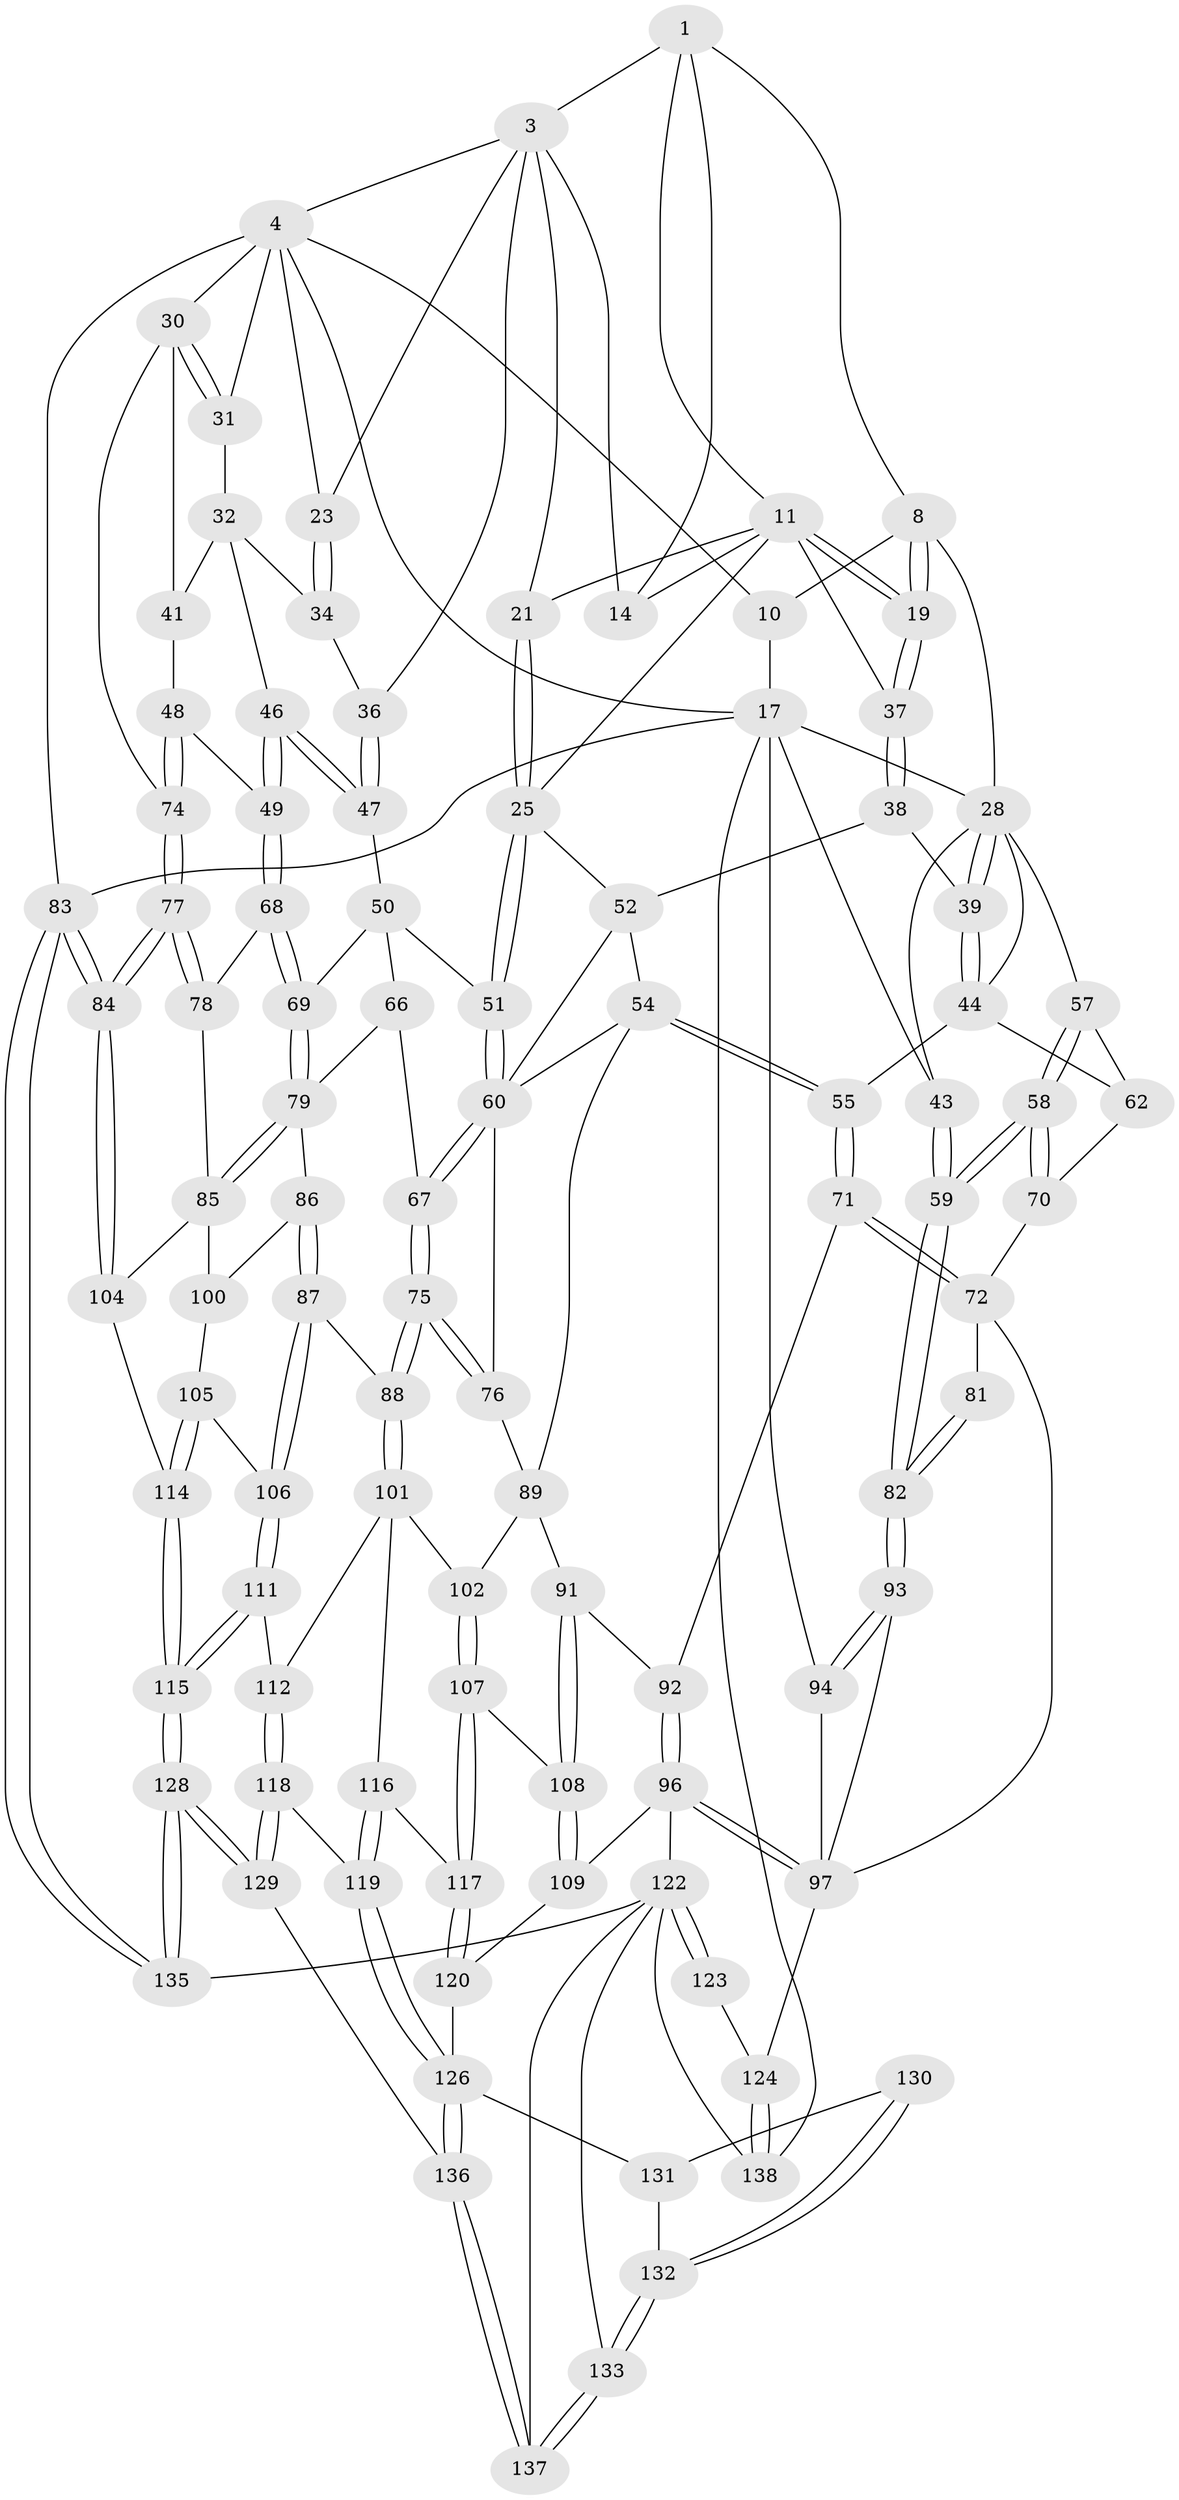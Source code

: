 // original degree distribution, {3: 0.02127659574468085, 5: 0.5035460992907801, 4: 0.24113475177304963, 6: 0.23404255319148937}
// Generated by graph-tools (version 1.1) at 2025/21/03/04/25 18:21:11]
// undirected, 98 vertices, 234 edges
graph export_dot {
graph [start="1"]
  node [color=gray90,style=filled];
  1 [pos="+0.21151482610318137+0",super="+7+2"];
  3 [pos="+0.766587678067332+0",super="+15"];
  4 [pos="+1+0",super="+5+22"];
  8 [pos="+0.2087437915439865+0.08283742514640627",super="+9"];
  10 [pos="+0.07223415202401942+0.06346831304374027"];
  11 [pos="+0.3668177752841346+0.12965427794031953",super="+12"];
  14 [pos="+0.5407281532314723+0"];
  17 [pos="+0+0.06417176775521127",super="+95+18"];
  19 [pos="+0.3575008139995657+0.15268138550792976"];
  21 [pos="+0.6018865249754403+0.23964100294928803"];
  23 [pos="+0.8104419603589008+0.14774404230399282",super="+24"];
  25 [pos="+0.5581793570581592+0.276367745745896",super="+26"];
  28 [pos="+0.17236262477971306+0.15877730508644658",super="+29"];
  30 [pos="+1+0",super="+40"];
  31 [pos="+0.9068398026343029+0.1847530109223073"];
  32 [pos="+0.9013862205040124+0.21817179627218597",super="+33"];
  34 [pos="+0.8418816229232664+0.27508282349572777",super="+35"];
  36 [pos="+0.6954040211510608+0.2397325703001745"];
  37 [pos="+0.34848399680358516+0.21226411923007782"];
  38 [pos="+0.31614579592534964+0.24713398585518992"];
  39 [pos="+0.2739935467861333+0.2598973761346846"];
  41 [pos="+0.9957548504484915+0.25283832698843894"];
  43 [pos="+0+0.2629039941019427"];
  44 [pos="+0.23313336709260343+0.3107838355765826",super="+56"];
  46 [pos="+0.8275741112017605+0.354607548259196"];
  47 [pos="+0.7909727404818407+0.3461435798176442"];
  48 [pos="+0.8520009198266046+0.3805843794239075"];
  49 [pos="+0.8492871518201923+0.3812236144927634"];
  50 [pos="+0.6570542096440543+0.38694992969643555",super="+65"];
  51 [pos="+0.5923863987552411+0.345109056640817"];
  52 [pos="+0.45735584237339455+0.36334281114044803",super="+53"];
  54 [pos="+0.3699219192402877+0.46828915081033456",super="+64"];
  55 [pos="+0.28511632179917507+0.5091676831507254"];
  57 [pos="+0.07332770532765041+0.3822837452230145"];
  58 [pos="+0+0.45545226174252734"];
  59 [pos="+0+0.5699359460119228"];
  60 [pos="+0.5322651512950654+0.45179268168244235",super="+61"];
  62 [pos="+0.13371755100149174+0.4331110240468854"];
  66 [pos="+0.6506825597051683+0.4706560296292359"];
  67 [pos="+0.6089761083545334+0.4941820563592915"];
  68 [pos="+0.8492153916646408+0.38345032075224805"];
  69 [pos="+0.8052102817049818+0.48328234848433876"];
  70 [pos="+0.11570181751069226+0.47008530014147853"];
  71 [pos="+0.28319381577924685+0.5158008973766723"];
  72 [pos="+0.21406596445632298+0.5727999755726639",super="+73+98"];
  74 [pos="+1+0.38170528252232344"];
  75 [pos="+0.5841882544349365+0.5940035769179525"];
  76 [pos="+0.5185047417570288+0.5847678882671428"];
  77 [pos="+1+0.43724266855547655"];
  78 [pos="+0.9468526789243066+0.49553126822996785"];
  79 [pos="+0.781658400956762+0.5467548029620404",super="+80"];
  81 [pos="+0+0.5704999693832824"];
  82 [pos="+0+0.6177272104163025"];
  83 [pos="+1+1"];
  84 [pos="+1+0.6745112500025928"];
  85 [pos="+0.9379959964976082+0.6002634786243564",super="+99"];
  86 [pos="+0.749379038729246+0.5937058975868078"];
  87 [pos="+0.7153322863182591+0.627062208094602"];
  88 [pos="+0.649379981035493+0.653967353388747"];
  89 [pos="+0.48222327625512196+0.5980022568057881",super="+90"];
  91 [pos="+0.40667380496405525+0.6573419736494576"];
  92 [pos="+0.3441580379085414+0.594927844013311"];
  93 [pos="+0+0.6639994299614772"];
  94 [pos="+0+0.779245014278379"];
  96 [pos="+0.22942920628610947+0.7466055383156225",super="+110"];
  97 [pos="+0.18293804579502546+0.7146322864313822",super="+103"];
  100 [pos="+0.8468093298384218+0.6816990966263353"];
  101 [pos="+0.6246671166572535+0.7212745889851027",super="+113"];
  102 [pos="+0.5053973121123797+0.7063758855252878"];
  104 [pos="+1+0.6796113748956647"];
  105 [pos="+0.8171048959309379+0.7387016318069572"];
  106 [pos="+0.777034867373134+0.7300861257006453"];
  107 [pos="+0.48067824447619806+0.7893131703274485"];
  108 [pos="+0.3741561950741574+0.7253713313359695"];
  109 [pos="+0.3035173264776262+0.7867244816849432",super="+121"];
  111 [pos="+0.7204853838468234+0.8168062897676287"];
  112 [pos="+0.6562740048156278+0.7980318415475286"];
  114 [pos="+0.8849145891747473+0.8349730623542854"];
  115 [pos="+0.857246744684738+0.9352395627707344"];
  116 [pos="+0.542640689494474+0.7820476308011844"];
  117 [pos="+0.48731726279338095+0.8021465545753211"];
  118 [pos="+0.6160619899252164+0.8650376870210359"];
  119 [pos="+0.5736920234980039+0.8897854869277474"];
  120 [pos="+0.4795315728575602+0.8564109367973057"];
  122 [pos="+0.2636734199273568+0.8756909017198856",super="+134"];
  123 [pos="+0.24023815982901267+0.9014878760547348"];
  124 [pos="+0.11124383639047264+0.8991538031869506"];
  126 [pos="+0.5198482938326722+0.929827854320062",super="+127"];
  128 [pos="+0.8922813105386822+1"];
  129 [pos="+0.6930903634671515+0.9494592480832715"];
  130 [pos="+0.39060898176867653+0.8643807790570104"];
  131 [pos="+0.4123022701497314+0.9125504587495418"];
  132 [pos="+0.3774920205891324+0.9221489489884117"];
  133 [pos="+0.36345276023244666+0.9332622594369434"];
  135 [pos="+0.9537506930478872+1"];
  136 [pos="+0.5197067470433488+0.9368620875484366"];
  137 [pos="+0.5113246244500509+1"];
  138 [pos="+0+1"];
  1 -- 8;
  1 -- 11;
  1 -- 3;
  1 -- 14;
  3 -- 4;
  3 -- 36;
  3 -- 21;
  3 -- 14;
  3 -- 23;
  4 -- 17;
  4 -- 83;
  4 -- 10;
  4 -- 30;
  4 -- 23;
  4 -- 31;
  8 -- 19;
  8 -- 19;
  8 -- 10;
  8 -- 28;
  10 -- 17;
  11 -- 19;
  11 -- 19;
  11 -- 21;
  11 -- 37;
  11 -- 25;
  11 -- 14;
  17 -- 43;
  17 -- 138;
  17 -- 83;
  17 -- 94;
  17 -- 28;
  19 -- 37;
  19 -- 37;
  21 -- 25;
  21 -- 25;
  23 -- 34 [weight=2];
  23 -- 34;
  25 -- 51;
  25 -- 51;
  25 -- 52;
  28 -- 39;
  28 -- 39;
  28 -- 57;
  28 -- 43;
  28 -- 44;
  30 -- 31;
  30 -- 31;
  30 -- 41;
  30 -- 74;
  31 -- 32;
  32 -- 41;
  32 -- 34;
  32 -- 46;
  34 -- 36;
  36 -- 47;
  36 -- 47;
  37 -- 38;
  37 -- 38;
  38 -- 39;
  38 -- 52;
  39 -- 44;
  39 -- 44;
  41 -- 48;
  43 -- 59;
  43 -- 59;
  44 -- 62;
  44 -- 55;
  46 -- 47;
  46 -- 47;
  46 -- 49;
  46 -- 49;
  47 -- 50;
  48 -- 49;
  48 -- 74;
  48 -- 74;
  49 -- 68;
  49 -- 68;
  50 -- 51;
  50 -- 69;
  50 -- 66;
  51 -- 60;
  51 -- 60;
  52 -- 60;
  52 -- 54;
  54 -- 55;
  54 -- 55;
  54 -- 89;
  54 -- 60;
  55 -- 71;
  55 -- 71;
  57 -- 58;
  57 -- 58;
  57 -- 62;
  58 -- 59;
  58 -- 59;
  58 -- 70;
  58 -- 70;
  59 -- 82;
  59 -- 82;
  60 -- 67;
  60 -- 67;
  60 -- 76;
  62 -- 70;
  66 -- 67;
  66 -- 79;
  67 -- 75;
  67 -- 75;
  68 -- 69;
  68 -- 69;
  68 -- 78;
  69 -- 79;
  69 -- 79;
  70 -- 72;
  71 -- 72;
  71 -- 72;
  71 -- 92;
  72 -- 81 [weight=2];
  72 -- 97;
  74 -- 77;
  74 -- 77;
  75 -- 76;
  75 -- 76;
  75 -- 88;
  75 -- 88;
  76 -- 89;
  77 -- 78;
  77 -- 78;
  77 -- 84;
  77 -- 84;
  78 -- 85;
  79 -- 85;
  79 -- 85;
  79 -- 86;
  81 -- 82;
  81 -- 82;
  82 -- 93;
  82 -- 93;
  83 -- 84;
  83 -- 84;
  83 -- 135;
  83 -- 135;
  84 -- 104;
  84 -- 104;
  85 -- 104;
  85 -- 100;
  86 -- 87;
  86 -- 87;
  86 -- 100;
  87 -- 88;
  87 -- 106;
  87 -- 106;
  88 -- 101;
  88 -- 101;
  89 -- 91;
  89 -- 102;
  91 -- 92;
  91 -- 108;
  91 -- 108;
  92 -- 96;
  92 -- 96;
  93 -- 94;
  93 -- 94;
  93 -- 97;
  94 -- 97;
  96 -- 97;
  96 -- 97;
  96 -- 122;
  96 -- 109;
  97 -- 124;
  100 -- 105;
  101 -- 102;
  101 -- 112;
  101 -- 116;
  102 -- 107;
  102 -- 107;
  104 -- 114;
  105 -- 106;
  105 -- 114;
  105 -- 114;
  106 -- 111;
  106 -- 111;
  107 -- 108;
  107 -- 117;
  107 -- 117;
  108 -- 109;
  108 -- 109;
  109 -- 120;
  111 -- 112;
  111 -- 115;
  111 -- 115;
  112 -- 118;
  112 -- 118;
  114 -- 115;
  114 -- 115;
  115 -- 128;
  115 -- 128;
  116 -- 117;
  116 -- 119;
  116 -- 119;
  117 -- 120;
  117 -- 120;
  118 -- 119;
  118 -- 129;
  118 -- 129;
  119 -- 126;
  119 -- 126;
  120 -- 126;
  122 -- 123 [weight=2];
  122 -- 123;
  122 -- 133;
  122 -- 138;
  122 -- 135;
  122 -- 137;
  123 -- 124;
  124 -- 138;
  124 -- 138;
  126 -- 136;
  126 -- 136;
  126 -- 131;
  128 -- 129;
  128 -- 129;
  128 -- 135;
  128 -- 135;
  129 -- 136;
  130 -- 131;
  130 -- 132;
  130 -- 132;
  131 -- 132;
  132 -- 133;
  132 -- 133;
  133 -- 137;
  133 -- 137;
  136 -- 137;
  136 -- 137;
}

